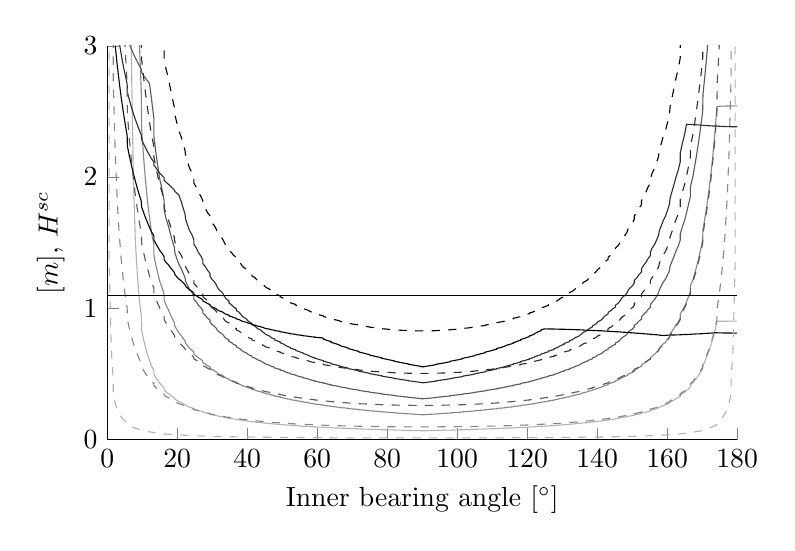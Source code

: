 % This file was created by matlab2tikz v0.4.0.
% Copyright (c) 2008--2013, Nico Schlömer <nico.schloemer@gmail.com>
% All rights reserved.
% 
% The latest updates can be retrieved from
%   http://www.mathworks.com/matlabcentral/fileexchange/22022-matlab2tikz
% where you can also make suggestions and rate matlab2tikz.
% 
% % -*- root: TestingFigures.tex -*-
% 

% defining custom colors
\definecolor{mycolor1}{rgb}{0.525,0.525,0.525}%

\begin{tikzpicture}

\begin{axis}[%
width=8cm,
height=5cm,
scale only axis,
xmin=0,
xmax=180,
xlabel={Inner bearing angle $[^{\circ}]$},
ymin=0,
ymax=3,
ylabel={$[m]$, $H^{sc}$},
axis x line*=bottom,
axis y line*=left,
y post scale=1
]
\addplot [
color=white!70!black,
solid,
forget plot
]
table[row sep=crcr]{
6.34 3.866\\
6.911 2.925\\
7.481 1.982\\
8.049 1.513\\
8.616 1.26\\
9.181 1.067\\
9.744 0.943\\
9.841 0.836\\
10.408 0.761\\
10.972 0.7\\
11.535 0.644\\
12.095 0.601\\
12.653 0.56\\
13.339 0.528\\
13.339 0.499\\
13.897 0.472\\
14.452 0.45\\
15.005 0.429\\
15.709 0.41\\
16.26 0.393\\
16.26 0.378\\
16.809 0.364\\
17.526 0.35\\
18.072 0.338\\
18.616 0.327\\
19.156 0.317\\
19.344 0.307\\
19.885 0.298\\
20.422 0.289\\
21.161 0.281\\
21.695 0.274\\
22.225 0.266\\
22.443 0.26\\
22.973 0.253\\
23.499 0.247\\
24.254 0.241\\
24.775 0.236\\
24.775 0.231\\
25.537 0.225\\
26.053 0.221\\
26.822 0.216\\
27.332 0.212\\
27.332 0.208\\
28.106 0.204\\
28.61 0.2\\
29.389 0.196\\
29.389 0.193\\
29.887 0.189\\
30.669 0.186\\
31.159 0.183\\
31.457 0.18\\
31.945 0.177\\
32.735 0.174\\
33.215 0.171\\
33.53 0.169\\
34.007 0.166\\
34.804 0.163\\
34.804 0.161\\
35.605 0.159\\
36.069 0.157\\
36.87 0.154\\
36.87 0.152\\
37.674 0.15\\
38.125 0.148\\
38.48 0.146\\
38.928 0.144\\
39.732 0.142\\
40.101 0.141\\
40.539 0.139\\
41.348 0.137\\
41.348 0.136\\
42.158 0.134\\
42.58 0.132\\
42.969 0.131\\
43.781 0.129\\
44.193 0.128\\
44.594 0.127\\
45 0.125\\
45.406 0.124\\
46.219 0.122\\
46.614 0.121\\
47.031 0.12\\
47.842 0.119\\
47.842 0.118\\
48.652 0.116\\
49.461 0.115\\
49.461 0.114\\
50.268 0.113\\
50.711 0.112\\
51.072 0.111\\
51.52 0.11\\
52.326 0.109\\
52.326 0.108\\
53.13 0.107\\
53.931 0.106\\
53.931 0.105\\
54.728 0.104\\
55.196 0.103\\
55.993 0.102\\
55.993 0.101\\
56.785 0.101\\
57.265 0.1\\
57.75 0.099\\
58.055 0.098\\
58.543 0.097\\
59.331 0.097\\
59.331 0.096\\
60.113 0.095\\
60.611 0.094\\
61.39 0.094\\
61.894 0.093\\
61.894 0.092\\
62.668 0.092\\
63.178 0.091\\
63.947 0.09\\
63.947 0.09\\
64.463 0.089\\
65.225 0.088\\
65.746 0.088\\
66.272 0.087\\
66.501 0.087\\
67.027 0.086\\
67.775 0.085\\
68.305 0.085\\
68.839 0.084\\
68.839 0.084\\
69.578 0.083\\
70.115 0.083\\
70.656 0.082\\
71.384 0.082\\
71.928 0.081\\
71.928 0.081\\
72.474 0.08\\
73.191 0.08\\
73.74 0.079\\
74.291 0.079\\
74.846 0.078\\
74.995 0.078\\
75.548 0.077\\
76.103 0.077\\
76.661 0.077\\
77.347 0.076\\
77.905 0.076\\
78.465 0.075\\
78.465 0.075\\
79.028 0.074\\
79.592 0.074\\
80.256 0.074\\
80.819 0.073\\
81.384 0.073\\
81.951 0.073\\
81.951 0.072\\
82.519 0.072\\
83.089 0.071\\
83.66 0.071\\
84.232 0.071\\
84.857 0.07\\
85.426 0.07\\
85.996 0.07\\
85.996 0.069\\
86.566 0.069\\
87.138 0.069\\
87.709 0.068\\
88.282 0.068\\
88.854 0.068\\
89.427 0.067\\
90 0.067\\
90 0.067\\
90.573 0.067\\
91.146 0.067\\
91.718 0.068\\
92.291 0.068\\
92.862 0.068\\
93.434 0.069\\
94.004 0.069\\
94.004 0.069\\
94.574 0.07\\
95.143 0.07\\
95.768 0.07\\
96.34 0.071\\
96.911 0.071\\
97.481 0.071\\
98.049 0.072\\
98.049 0.072\\
98.616 0.072\\
99.181 0.073\\
99.744 0.073\\
100.408 0.074\\
100.972 0.074\\
101.535 0.074\\
101.535 0.075\\
102.095 0.075\\
102.653 0.076\\
103.339 0.076\\
103.897 0.076\\
104.452 0.077\\
105.005 0.077\\
105.154 0.078\\
105.709 0.078\\
106.26 0.079\\
106.809 0.079\\
107.526 0.08\\
108.072 0.08\\
108.072 0.08\\
108.616 0.081\\
109.344 0.081\\
109.885 0.082\\
110.422 0.083\\
111.161 0.083\\
111.161 0.084\\
111.695 0.084\\
112.225 0.085\\
112.973 0.085\\
113.499 0.086\\
113.728 0.086\\
114.254 0.087\\
114.775 0.088\\
115.537 0.088\\
116.053 0.089\\
116.053 0.089\\
116.822 0.09\\
117.332 0.091\\
118.106 0.091\\
118.106 0.092\\
118.61 0.093\\
119.389 0.093\\
119.887 0.094\\
120.669 0.095\\
120.669 0.096\\
121.457 0.096\\
121.945 0.097\\
122.25 0.098\\
122.735 0.099\\
123.215 0.099\\
124.007 0.1\\
124.007 0.101\\
124.804 0.102\\
125.272 0.103\\
126.069 0.104\\
126.069 0.104\\
126.87 0.105\\
127.674 0.106\\
127.674 0.107\\
128.48 0.108\\
128.928 0.109\\
129.289 0.11\\
129.732 0.111\\
130.539 0.112\\
130.539 0.113\\
131.348 0.114\\
132.158 0.116\\
132.158 0.117\\
132.969 0.118\\
133.386 0.119\\
133.781 0.12\\
134.594 0.122\\
135 0.123\\
135.406 0.124\\
135.807 0.126\\
136.219 0.127\\
137.031 0.128\\
137.42 0.13\\
137.842 0.131\\
138.652 0.133\\
138.652 0.134\\
139.461 0.136\\
139.899 0.137\\
140.268 0.139\\
141.072 0.141\\
141.52 0.143\\
141.875 0.144\\
142.326 0.146\\
143.13 0.148\\
143.13 0.15\\
143.931 0.152\\
144.395 0.154\\
145.196 0.156\\
145.196 0.158\\
145.993 0.161\\
146.47 0.163\\
146.785 0.166\\
147.265 0.168\\
148.055 0.171\\
148.543 0.173\\
148.841 0.176\\
149.331 0.179\\
150.113 0.182\\
150.611 0.185\\
150.611 0.188\\
151.39 0.191\\
151.894 0.194\\
152.668 0.198\\
152.668 0.201\\
153.178 0.205\\
153.947 0.209\\
154.463 0.213\\
155.225 0.217\\
155.225 0.222\\
155.746 0.226\\
156.501 0.231\\
157.027 0.236\\
157.557 0.241\\
157.775 0.246\\
158.305 0.252\\
158.839 0.258\\
159.578 0.264\\
160.115 0.271\\
160.656 0.278\\
160.844 0.285\\
161.384 0.292\\
161.928 0.3\\
162.474 0.309\\
163.191 0.319\\
163.74 0.328\\
163.74 0.338\\
164.291 0.348\\
164.995 0.361\\
165.548 0.373\\
166.103 0.385\\
166.661 0.4\\
166.661 0.416\\
167.347 0.431\\
167.905 0.45\\
168.465 0.469\\
169.028 0.492\\
169.592 0.513\\
170.159 0.538\\
170.256 0.568\\
170.819 0.597\\
171.384 0.635\\
171.951 0.672\\
172.519 0.719\\
173.089 0.773\\
173.66 0.828\\
174.232 0.901\\
174.289 0.901\\
174.857 0.901\\
175.426 0.901\\
175.996 0.901\\
176.566 0.902\\
177.138 0.901\\
177.709 0.902\\
178.282 0.902\\
178.282 0.902\\
178.854 0.902\\
179.427 0.902\\
180 0.902\\
};
\addplot [
color=mycolor1,
solid,
forget plot
]
table[row sep=crcr]{
9.181 3.034\\
9.744 2.654\\
9.841 2.369\\
10.408 2.15\\
10.972 1.966\\
11.535 1.813\\
12.095 1.69\\
12.653 1.579\\
13.339 1.487\\
13.339 1.403\\
13.897 1.331\\
14.452 1.267\\
15.005 1.207\\
15.709 1.155\\
16.26 1.107\\
16.26 1.064\\
16.809 1.024\\
17.526 0.987\\
18.072 0.952\\
18.616 0.922\\
19.156 0.892\\
19.344 0.864\\
19.885 0.839\\
20.422 0.814\\
21.161 0.792\\
21.695 0.771\\
22.225 0.751\\
22.443 0.732\\
22.973 0.714\\
23.499 0.696\\
24.254 0.68\\
24.775 0.664\\
24.775 0.65\\
25.537 0.636\\
26.053 0.623\\
26.822 0.61\\
27.332 0.597\\
27.332 0.586\\
28.106 0.574\\
28.61 0.563\\
29.389 0.553\\
29.389 0.543\\
29.887 0.533\\
30.669 0.524\\
31.159 0.515\\
31.457 0.507\\
31.945 0.498\\
32.735 0.491\\
33.215 0.483\\
33.53 0.475\\
34.007 0.468\\
34.804 0.461\\
34.804 0.454\\
35.605 0.448\\
36.069 0.441\\
36.87 0.435\\
36.87 0.429\\
37.674 0.423\\
38.125 0.418\\
38.48 0.412\\
38.928 0.407\\
39.732 0.402\\
40.101 0.397\\
40.539 0.392\\
41.348 0.387\\
41.348 0.382\\
42.158 0.378\\
42.58 0.373\\
42.969 0.369\\
43.781 0.365\\
44.193 0.361\\
44.594 0.357\\
45 0.353\\
45.406 0.349\\
46.219 0.345\\
46.614 0.342\\
47.031 0.338\\
47.842 0.335\\
47.842 0.331\\
48.652 0.328\\
49.461 0.325\\
49.461 0.322\\
50.268 0.318\\
50.711 0.315\\
51.072 0.312\\
51.52 0.309\\
52.326 0.307\\
52.326 0.304\\
53.13 0.301\\
53.931 0.298\\
53.931 0.296\\
54.728 0.293\\
55.196 0.291\\
55.993 0.288\\
55.993 0.286\\
56.785 0.283\\
57.265 0.281\\
57.75 0.279\\
58.055 0.276\\
58.543 0.274\\
59.331 0.272\\
59.331 0.27\\
60.113 0.268\\
60.611 0.266\\
61.39 0.264\\
61.894 0.262\\
61.894 0.26\\
62.668 0.258\\
63.178 0.256\\
63.947 0.254\\
63.947 0.252\\
64.463 0.251\\
65.225 0.249\\
65.746 0.247\\
66.272 0.246\\
66.501 0.244\\
67.027 0.242\\
67.775 0.241\\
68.305 0.239\\
68.839 0.238\\
68.839 0.236\\
69.578 0.234\\
70.115 0.233\\
70.656 0.232\\
71.384 0.23\\
71.928 0.229\\
71.928 0.227\\
72.474 0.226\\
73.191 0.225\\
73.74 0.223\\
74.291 0.222\\
74.846 0.221\\
74.995 0.219\\
75.548 0.218\\
76.103 0.217\\
76.661 0.216\\
77.347 0.214\\
77.905 0.213\\
78.465 0.212\\
78.465 0.211\\
79.028 0.21\\
79.592 0.209\\
80.256 0.208\\
80.819 0.206\\
81.384 0.205\\
81.951 0.204\\
81.951 0.203\\
82.519 0.202\\
83.089 0.201\\
83.66 0.2\\
84.232 0.199\\
84.857 0.198\\
85.426 0.197\\
85.996 0.196\\
85.996 0.195\\
86.566 0.195\\
87.138 0.194\\
87.709 0.193\\
88.282 0.192\\
88.854 0.191\\
89.427 0.19\\
90 0.189\\
90 0.188\\
90.573 0.189\\
91.146 0.19\\
91.718 0.191\\
92.291 0.192\\
92.862 0.193\\
93.434 0.193\\
94.004 0.194\\
94.004 0.195\\
94.574 0.196\\
95.143 0.197\\
95.768 0.198\\
96.34 0.199\\
96.911 0.2\\
97.481 0.201\\
98.049 0.202\\
98.049 0.203\\
98.616 0.204\\
99.181 0.205\\
99.744 0.206\\
100.408 0.207\\
100.972 0.208\\
101.535 0.209\\
101.535 0.211\\
102.095 0.212\\
102.653 0.213\\
103.339 0.214\\
103.897 0.215\\
104.452 0.216\\
105.005 0.218\\
105.154 0.219\\
105.709 0.22\\
106.26 0.222\\
106.809 0.223\\
107.526 0.224\\
108.072 0.226\\
108.072 0.227\\
108.616 0.228\\
109.344 0.23\\
109.885 0.231\\
110.422 0.233\\
111.161 0.234\\
111.161 0.236\\
111.695 0.237\\
112.225 0.239\\
112.973 0.24\\
113.499 0.242\\
113.728 0.243\\
114.254 0.245\\
114.775 0.247\\
115.537 0.248\\
116.053 0.25\\
116.053 0.252\\
116.822 0.254\\
117.332 0.255\\
118.106 0.257\\
118.106 0.259\\
118.61 0.261\\
119.389 0.263\\
119.887 0.265\\
120.669 0.267\\
120.669 0.269\\
121.457 0.271\\
121.945 0.273\\
122.25 0.275\\
122.735 0.278\\
123.215 0.28\\
124.007 0.282\\
124.007 0.285\\
124.804 0.287\\
125.272 0.289\\
126.069 0.292\\
126.069 0.294\\
126.87 0.297\\
127.674 0.3\\
127.674 0.302\\
128.48 0.305\\
128.928 0.308\\
129.289 0.311\\
129.732 0.314\\
130.539 0.317\\
130.539 0.32\\
131.348 0.323\\
132.158 0.326\\
132.158 0.329\\
132.969 0.332\\
133.386 0.336\\
133.781 0.339\\
134.594 0.343\\
135 0.346\\
135.406 0.35\\
135.807 0.354\\
136.219 0.358\\
137.031 0.362\\
137.42 0.366\\
137.842 0.37\\
138.652 0.374\\
138.652 0.378\\
139.461 0.383\\
139.899 0.387\\
140.268 0.392\\
141.072 0.397\\
141.52 0.402\\
141.875 0.407\\
142.326 0.412\\
143.13 0.417\\
143.13 0.423\\
143.931 0.429\\
144.395 0.435\\
145.196 0.441\\
145.196 0.447\\
145.993 0.453\\
146.47 0.46\\
146.785 0.466\\
147.265 0.473\\
148.055 0.481\\
148.543 0.488\\
148.841 0.496\\
149.331 0.504\\
150.113 0.512\\
150.611 0.52\\
150.611 0.529\\
151.39 0.538\\
151.894 0.548\\
152.668 0.557\\
152.668 0.567\\
153.178 0.578\\
153.947 0.589\\
154.463 0.6\\
155.225 0.612\\
155.225 0.624\\
155.746 0.637\\
156.501 0.651\\
157.027 0.665\\
157.557 0.679\\
157.775 0.694\\
158.305 0.71\\
158.839 0.727\\
159.578 0.744\\
160.115 0.763\\
160.656 0.782\\
160.844 0.803\\
161.384 0.824\\
161.928 0.846\\
162.474 0.871\\
163.191 0.896\\
163.74 0.923\\
163.74 0.952\\
164.291 0.982\\
164.995 1.015\\
165.548 1.05\\
166.103 1.087\\
166.661 1.127\\
166.661 1.171\\
167.347 1.217\\
167.905 1.268\\
168.465 1.322\\
169.028 1.383\\
169.592 1.449\\
170.159 1.52\\
170.256 1.6\\
170.819 1.69\\
171.384 1.79\\
171.951 1.898\\
172.519 2.024\\
173.089 2.169\\
173.66 2.336\\
174.232 2.531\\
174.289 2.539\\
174.857 2.539\\
175.426 2.54\\
175.996 2.54\\
176.566 2.541\\
177.138 2.541\\
177.709 2.541\\
178.282 2.541\\
178.282 2.542\\
178.854 2.542\\
179.427 2.542\\
180 2.542\\
};
\addplot [
color=gray!70!black,
solid,
forget plot
]
table[row sep=crcr]{
6.34 3.014\\
6.911 2.976\\
7.481 2.94\\
8.049 2.908\\
8.616 2.877\\
9.181 2.849\\
9.744 2.823\\
9.841 2.798\\
10.408 2.774\\
10.972 2.753\\
11.535 2.732\\
12.095 2.713\\
12.653 2.598\\
13.339 2.447\\
13.339 2.309\\
13.897 2.191\\
14.452 2.085\\
15.005 1.987\\
15.709 1.9\\
16.26 1.821\\
16.26 1.751\\
16.809 1.685\\
17.526 1.624\\
18.072 1.568\\
18.616 1.515\\
19.156 1.467\\
19.344 1.422\\
19.885 1.38\\
20.422 1.34\\
21.161 1.302\\
21.695 1.268\\
22.225 1.235\\
22.443 1.203\\
22.973 1.174\\
23.499 1.146\\
24.254 1.119\\
24.775 1.094\\
24.775 1.069\\
25.537 1.046\\
26.053 1.024\\
26.822 1.003\\
27.332 0.983\\
27.332 0.964\\
28.106 0.945\\
28.61 0.927\\
29.389 0.91\\
29.389 0.894\\
29.887 0.878\\
30.669 0.863\\
31.159 0.848\\
31.457 0.834\\
31.945 0.82\\
32.735 0.807\\
33.215 0.794\\
33.53 0.782\\
34.007 0.77\\
34.804 0.758\\
34.804 0.747\\
35.605 0.737\\
36.069 0.726\\
36.87 0.716\\
36.87 0.706\\
37.674 0.696\\
38.125 0.687\\
38.48 0.678\\
38.928 0.669\\
39.732 0.661\\
40.101 0.652\\
40.539 0.644\\
41.348 0.636\\
41.348 0.629\\
42.158 0.621\\
42.58 0.614\\
42.969 0.607\\
43.781 0.6\\
44.193 0.593\\
44.594 0.587\\
45 0.58\\
45.406 0.574\\
46.219 0.568\\
46.614 0.562\\
47.031 0.556\\
47.842 0.551\\
47.842 0.545\\
48.652 0.539\\
49.461 0.534\\
49.461 0.529\\
50.268 0.524\\
50.711 0.519\\
51.072 0.514\\
51.52 0.509\\
52.326 0.504\\
52.326 0.5\\
53.13 0.495\\
53.931 0.491\\
53.931 0.487\\
54.728 0.482\\
55.196 0.478\\
55.993 0.474\\
55.993 0.47\\
56.785 0.466\\
57.265 0.462\\
57.75 0.459\\
58.055 0.455\\
58.543 0.451\\
59.331 0.448\\
59.331 0.444\\
60.113 0.441\\
60.611 0.437\\
61.39 0.434\\
61.894 0.431\\
61.894 0.428\\
62.668 0.425\\
63.178 0.421\\
63.947 0.418\\
63.947 0.415\\
64.463 0.412\\
65.225 0.41\\
65.746 0.407\\
66.272 0.404\\
66.501 0.401\\
67.027 0.399\\
67.775 0.396\\
68.305 0.393\\
68.839 0.391\\
68.839 0.388\\
69.578 0.386\\
70.115 0.383\\
70.656 0.381\\
71.384 0.379\\
71.928 0.376\\
71.928 0.374\\
72.474 0.372\\
73.191 0.369\\
73.74 0.367\\
74.291 0.365\\
74.846 0.363\\
74.995 0.361\\
75.548 0.359\\
76.103 0.357\\
76.661 0.355\\
77.347 0.353\\
77.905 0.351\\
78.465 0.349\\
78.465 0.347\\
79.028 0.345\\
79.592 0.343\\
80.256 0.341\\
80.819 0.34\\
81.384 0.338\\
81.951 0.336\\
81.951 0.335\\
82.519 0.333\\
83.089 0.331\\
83.66 0.33\\
84.232 0.328\\
84.857 0.326\\
85.426 0.325\\
85.996 0.323\\
85.996 0.322\\
86.566 0.32\\
87.138 0.319\\
87.709 0.317\\
88.282 0.316\\
88.854 0.314\\
89.427 0.313\\
90 0.311\\
90 0.31\\
90.573 0.311\\
91.146 0.313\\
91.718 0.314\\
92.291 0.315\\
92.862 0.317\\
93.434 0.318\\
94.004 0.32\\
94.004 0.321\\
94.574 0.323\\
95.143 0.324\\
95.768 0.326\\
96.34 0.328\\
96.911 0.329\\
97.481 0.331\\
98.049 0.332\\
98.049 0.334\\
98.616 0.336\\
99.181 0.337\\
99.744 0.339\\
100.408 0.341\\
100.972 0.343\\
101.535 0.345\\
101.535 0.346\\
102.095 0.348\\
102.653 0.35\\
103.339 0.352\\
103.897 0.354\\
104.452 0.356\\
105.005 0.358\\
105.154 0.36\\
105.709 0.362\\
106.26 0.364\\
106.809 0.367\\
107.526 0.369\\
108.072 0.371\\
108.072 0.373\\
108.616 0.375\\
109.344 0.378\\
109.885 0.38\\
110.422 0.383\\
111.161 0.385\\
111.161 0.387\\
111.695 0.39\\
112.225 0.392\\
112.973 0.395\\
113.499 0.398\\
113.728 0.4\\
114.254 0.403\\
114.775 0.406\\
115.537 0.409\\
116.053 0.411\\
116.053 0.414\\
116.822 0.417\\
117.332 0.42\\
118.106 0.423\\
118.106 0.426\\
118.61 0.43\\
119.389 0.433\\
119.887 0.436\\
120.669 0.439\\
120.669 0.443\\
121.457 0.446\\
121.945 0.45\\
122.25 0.453\\
122.735 0.457\\
123.215 0.461\\
124.007 0.464\\
124.007 0.468\\
124.804 0.472\\
125.272 0.476\\
126.069 0.48\\
126.069 0.484\\
126.87 0.489\\
127.674 0.493\\
127.674 0.497\\
128.48 0.502\\
128.928 0.506\\
129.289 0.511\\
129.732 0.516\\
130.539 0.521\\
130.539 0.526\\
131.348 0.531\\
132.158 0.536\\
132.158 0.541\\
132.969 0.547\\
133.386 0.552\\
133.781 0.558\\
134.594 0.564\\
135 0.57\\
135.406 0.576\\
135.807 0.582\\
136.219 0.588\\
137.031 0.595\\
137.42 0.601\\
137.842 0.608\\
138.652 0.615\\
138.652 0.622\\
139.461 0.63\\
139.899 0.637\\
140.268 0.645\\
141.072 0.653\\
141.52 0.661\\
141.875 0.67\\
142.326 0.678\\
143.13 0.687\\
143.13 0.696\\
143.931 0.705\\
144.395 0.715\\
145.196 0.725\\
145.196 0.735\\
145.993 0.745\\
146.47 0.756\\
146.785 0.767\\
147.265 0.779\\
148.055 0.791\\
148.543 0.803\\
148.841 0.816\\
149.331 0.829\\
150.113 0.842\\
150.611 0.856\\
150.611 0.87\\
151.39 0.885\\
151.894 0.901\\
152.668 0.917\\
152.668 0.934\\
153.178 0.951\\
153.947 0.969\\
154.463 0.988\\
155.225 1.007\\
155.225 1.027\\
155.746 1.048\\
156.501 1.07\\
157.027 1.093\\
157.557 1.117\\
157.775 1.142\\
158.305 1.169\\
158.839 1.196\\
159.578 1.225\\
160.115 1.255\\
160.656 1.287\\
160.844 1.321\\
161.384 1.356\\
161.928 1.393\\
162.474 1.433\\
163.191 1.475\\
163.74 1.519\\
163.74 1.565\\
164.291 1.616\\
164.995 1.669\\
165.548 1.728\\
166.103 1.789\\
166.661 1.854\\
166.661 1.926\\
167.347 2.002\\
167.905 2.086\\
168.465 2.175\\
169.028 2.274\\
169.592 2.382\\
170.159 2.501\\
170.256 2.632\\
170.819 2.778\\
171.384 2.941\\
171.951 3.123\\
};
\addplot [
color=darkgray!70!black,
solid,
forget plot
]
table[row sep=crcr]{
3.434 3.027\\
4.004 2.935\\
4.574 2.852\\
5.143 2.777\\
5.711 2.709\\
5.768 2.646\\
6.34 2.588\\
6.911 2.534\\
7.481 2.485\\
8.049 2.439\\
8.616 2.397\\
9.181 2.357\\
9.744 2.32\\
9.841 2.285\\
10.408 2.253\\
10.972 2.222\\
11.535 2.193\\
12.095 2.166\\
12.653 2.14\\
13.339 2.115\\
13.339 2.093\\
13.897 2.071\\
14.452 2.05\\
15.005 2.03\\
15.709 2.012\\
16.26 1.994\\
16.26 1.977\\
16.809 1.961\\
17.526 1.945\\
18.072 1.931\\
18.616 1.917\\
19.156 1.903\\
19.344 1.89\\
19.885 1.878\\
20.422 1.866\\
21.161 1.814\\
21.695 1.765\\
22.225 1.719\\
22.443 1.676\\
22.973 1.634\\
23.499 1.595\\
24.254 1.558\\
24.775 1.522\\
24.775 1.489\\
25.537 1.456\\
26.053 1.426\\
26.822 1.396\\
27.332 1.368\\
27.332 1.341\\
28.106 1.315\\
28.61 1.291\\
29.389 1.267\\
29.389 1.244\\
29.887 1.222\\
30.669 1.201\\
31.159 1.18\\
31.457 1.161\\
31.945 1.142\\
32.735 1.124\\
33.215 1.106\\
33.53 1.089\\
34.007 1.072\\
34.804 1.056\\
34.804 1.04\\
35.605 1.025\\
36.069 1.011\\
36.87 0.997\\
36.87 0.983\\
37.674 0.97\\
38.125 0.957\\
38.48 0.944\\
38.928 0.932\\
39.732 0.92\\
40.101 0.908\\
40.539 0.897\\
41.348 0.886\\
41.348 0.876\\
42.158 0.865\\
42.58 0.855\\
42.969 0.845\\
43.781 0.836\\
44.193 0.826\\
44.594 0.817\\
45 0.808\\
45.406 0.799\\
46.219 0.791\\
46.614 0.783\\
47.031 0.774\\
47.842 0.766\\
47.842 0.759\\
48.652 0.751\\
49.461 0.744\\
49.461 0.736\\
50.268 0.729\\
50.711 0.722\\
51.072 0.715\\
51.52 0.709\\
52.326 0.702\\
52.326 0.696\\
53.13 0.69\\
53.931 0.683\\
53.931 0.677\\
54.728 0.672\\
55.196 0.666\\
55.993 0.66\\
55.993 0.655\\
56.785 0.649\\
57.265 0.644\\
57.75 0.638\\
58.055 0.633\\
58.543 0.628\\
59.331 0.623\\
59.331 0.618\\
60.113 0.614\\
60.611 0.609\\
61.39 0.604\\
61.894 0.6\\
61.894 0.595\\
62.668 0.591\\
63.178 0.587\\
63.947 0.582\\
63.947 0.578\\
64.463 0.574\\
65.225 0.57\\
65.746 0.566\\
66.272 0.562\\
66.501 0.559\\
67.027 0.555\\
67.775 0.551\\
68.305 0.548\\
68.839 0.544\\
68.839 0.54\\
69.578 0.537\\
70.115 0.534\\
70.656 0.53\\
71.384 0.527\\
71.928 0.524\\
71.928 0.52\\
72.474 0.517\\
73.191 0.514\\
73.74 0.511\\
74.291 0.508\\
74.846 0.505\\
74.995 0.502\\
75.548 0.499\\
76.103 0.497\\
76.661 0.494\\
77.347 0.491\\
77.905 0.488\\
78.465 0.486\\
78.465 0.483\\
79.028 0.48\\
79.592 0.478\\
80.256 0.475\\
80.819 0.473\\
81.384 0.47\\
81.951 0.468\\
81.951 0.466\\
82.519 0.463\\
83.089 0.461\\
83.66 0.459\\
84.232 0.456\\
84.857 0.454\\
85.426 0.452\\
85.996 0.45\\
85.996 0.448\\
86.566 0.446\\
87.138 0.444\\
87.709 0.442\\
88.282 0.44\\
88.854 0.438\\
89.427 0.436\\
90 0.434\\
90 0.432\\
90.573 0.433\\
91.146 0.435\\
91.718 0.437\\
92.291 0.439\\
92.862 0.441\\
93.434 0.443\\
94.004 0.445\\
94.004 0.447\\
94.574 0.449\\
95.143 0.451\\
95.768 0.454\\
96.34 0.456\\
96.911 0.458\\
97.481 0.46\\
98.049 0.463\\
98.049 0.465\\
98.616 0.467\\
99.181 0.47\\
99.744 0.472\\
100.408 0.475\\
100.972 0.477\\
101.535 0.48\\
101.535 0.482\\
102.095 0.485\\
102.653 0.488\\
103.339 0.49\\
103.897 0.493\\
104.452 0.496\\
105.005 0.499\\
105.154 0.502\\
105.709 0.504\\
106.26 0.507\\
106.809 0.51\\
107.526 0.513\\
108.072 0.516\\
108.072 0.52\\
108.616 0.523\\
109.344 0.526\\
109.885 0.529\\
110.422 0.533\\
111.161 0.536\\
111.161 0.539\\
111.695 0.543\\
112.225 0.546\\
112.973 0.55\\
113.499 0.554\\
113.728 0.557\\
114.254 0.561\\
114.775 0.565\\
115.537 0.569\\
116.053 0.573\\
116.053 0.577\\
116.822 0.581\\
117.332 0.585\\
118.106 0.589\\
118.106 0.594\\
118.61 0.598\\
119.389 0.602\\
119.887 0.607\\
120.669 0.612\\
120.669 0.616\\
121.457 0.621\\
121.945 0.626\\
122.25 0.631\\
122.735 0.636\\
123.215 0.641\\
124.007 0.646\\
124.007 0.652\\
124.804 0.657\\
125.272 0.663\\
126.069 0.668\\
126.069 0.674\\
126.87 0.68\\
127.674 0.686\\
127.674 0.692\\
128.48 0.699\\
128.928 0.705\\
129.289 0.711\\
129.732 0.718\\
130.539 0.725\\
130.539 0.732\\
131.348 0.739\\
132.158 0.746\\
132.158 0.754\\
132.969 0.761\\
133.386 0.769\\
133.781 0.777\\
134.594 0.785\\
135 0.793\\
135.406 0.801\\
135.807 0.81\\
136.219 0.819\\
137.031 0.828\\
137.42 0.837\\
137.842 0.847\\
138.652 0.857\\
138.652 0.866\\
139.461 0.877\\
139.899 0.887\\
140.268 0.898\\
141.072 0.909\\
141.52 0.92\\
141.875 0.932\\
142.326 0.944\\
143.13 0.956\\
143.13 0.969\\
143.931 0.982\\
144.395 0.995\\
145.196 1.009\\
145.196 1.023\\
145.993 1.038\\
146.47 1.053\\
146.785 1.068\\
147.265 1.084\\
148.055 1.101\\
148.543 1.118\\
148.841 1.135\\
149.331 1.153\\
150.113 1.172\\
150.611 1.192\\
150.611 1.212\\
151.39 1.233\\
151.894 1.254\\
152.668 1.276\\
152.668 1.3\\
153.178 1.324\\
153.947 1.349\\
154.463 1.375\\
155.225 1.402\\
155.225 1.43\\
155.746 1.46\\
156.501 1.49\\
157.027 1.522\\
157.557 1.556\\
157.775 1.59\\
158.305 1.627\\
158.839 1.665\\
159.578 1.705\\
160.115 1.747\\
160.656 1.792\\
160.844 1.838\\
161.384 1.888\\
161.928 1.94\\
162.474 1.995\\
163.191 2.053\\
163.74 2.115\\
163.74 2.18\\
164.291 2.249\\
164.995 2.324\\
165.548 2.402\\
166.103 2.401\\
166.661 2.401\\
166.661 2.4\\
167.347 2.399\\
167.905 2.399\\
168.465 2.398\\
169.028 2.397\\
169.592 2.396\\
170.159 2.395\\
170.256 2.394\\
170.819 2.393\\
171.384 2.392\\
171.951 2.391\\
172.519 2.39\\
173.089 2.389\\
173.66 2.389\\
174.232 2.389\\
174.289 2.388\\
174.857 2.387\\
175.426 2.386\\
175.996 2.385\\
176.566 2.385\\
177.138 2.384\\
177.709 2.384\\
178.282 2.383\\
178.282 2.383\\
178.854 2.383\\
179.427 2.383\\
180 2.383\\
};
\addplot [
color=black,
solid,
forget plot
]
table[row sep=crcr]{
2.291 3.002\\
2.862 2.855\\
3.434 2.725\\
4.004 2.606\\
4.574 2.501\\
5.143 2.404\\
5.711 2.315\\
5.768 2.235\\
6.34 2.16\\
6.911 2.092\\
7.481 2.028\\
8.049 1.969\\
8.616 1.914\\
9.181 1.864\\
9.744 1.816\\
9.841 1.771\\
10.408 1.729\\
10.972 1.689\\
11.535 1.652\\
12.095 1.617\\
12.653 1.583\\
13.339 1.552\\
13.339 1.522\\
13.897 1.494\\
14.452 1.467\\
15.005 1.441\\
15.709 1.417\\
16.26 1.394\\
16.26 1.371\\
16.809 1.35\\
17.526 1.33\\
18.072 1.31\\
18.616 1.292\\
19.156 1.274\\
19.344 1.257\\
19.885 1.24\\
20.422 1.225\\
21.161 1.209\\
21.695 1.195\\
22.225 1.181\\
22.443 1.167\\
22.973 1.154\\
23.499 1.141\\
24.254 1.129\\
24.775 1.117\\
24.775 1.106\\
25.537 1.095\\
26.053 1.085\\
26.822 1.074\\
27.332 1.064\\
27.332 1.055\\
28.106 1.046\\
28.61 1.037\\
29.389 1.028\\
29.389 1.02\\
29.887 1.011\\
30.669 1.003\\
31.159 0.996\\
31.457 0.988\\
31.945 0.981\\
32.735 0.974\\
33.215 0.967\\
33.53 0.96\\
34.007 0.954\\
34.804 0.948\\
34.804 0.942\\
35.605 0.936\\
36.069 0.93\\
36.87 0.924\\
36.87 0.919\\
37.674 0.914\\
38.125 0.908\\
38.48 0.903\\
38.928 0.898\\
39.732 0.894\\
40.101 0.889\\
40.539 0.884\\
41.348 0.88\\
41.348 0.876\\
42.158 0.872\\
42.58 0.868\\
42.969 0.864\\
43.781 0.86\\
44.193 0.856\\
44.594 0.853\\
45 0.849\\
45.406 0.845\\
46.219 0.842\\
46.614 0.839\\
47.031 0.836\\
47.842 0.833\\
47.842 0.83\\
48.652 0.827\\
49.461 0.824\\
49.461 0.821\\
50.268 0.818\\
50.711 0.816\\
51.072 0.813\\
51.52 0.811\\
52.326 0.808\\
52.326 0.806\\
53.13 0.804\\
53.931 0.801\\
53.931 0.799\\
54.728 0.797\\
55.196 0.795\\
55.993 0.793\\
55.993 0.791\\
56.785 0.789\\
57.265 0.787\\
57.75 0.786\\
58.055 0.784\\
58.543 0.782\\
59.331 0.781\\
59.331 0.779\\
60.113 0.778\\
60.611 0.776\\
61.39 0.775\\
61.894 0.769\\
61.894 0.763\\
62.668 0.757\\
63.178 0.752\\
63.947 0.747\\
63.947 0.741\\
64.463 0.736\\
65.225 0.731\\
65.746 0.726\\
66.272 0.721\\
66.501 0.716\\
67.027 0.711\\
67.775 0.706\\
68.305 0.702\\
68.839 0.697\\
68.839 0.693\\
69.578 0.688\\
70.115 0.684\\
70.656 0.68\\
71.384 0.675\\
71.928 0.671\\
71.928 0.667\\
72.474 0.663\\
73.191 0.659\\
73.74 0.655\\
74.291 0.651\\
74.846 0.648\\
74.995 0.644\\
75.548 0.64\\
76.103 0.637\\
76.661 0.633\\
77.347 0.629\\
77.905 0.626\\
78.465 0.622\\
78.465 0.619\\
79.028 0.616\\
79.592 0.613\\
80.256 0.609\\
80.819 0.606\\
81.384 0.603\\
81.951 0.6\\
81.951 0.597\\
82.519 0.594\\
83.089 0.591\\
83.66 0.588\\
84.232 0.585\\
84.857 0.582\\
85.426 0.579\\
85.996 0.577\\
85.996 0.574\\
86.566 0.571\\
87.138 0.569\\
87.709 0.566\\
88.282 0.563\\
88.854 0.561\\
89.427 0.558\\
90 0.556\\
90 0.553\\
90.573 0.555\\
91.146 0.558\\
91.718 0.56\\
92.291 0.563\\
92.862 0.565\\
93.434 0.568\\
94.004 0.571\\
94.004 0.573\\
94.574 0.576\\
95.143 0.579\\
95.768 0.581\\
96.34 0.584\\
96.911 0.587\\
97.481 0.59\\
98.049 0.593\\
98.049 0.596\\
98.616 0.599\\
99.181 0.602\\
99.744 0.605\\
100.408 0.608\\
100.972 0.612\\
101.535 0.615\\
101.535 0.618\\
102.095 0.622\\
102.653 0.625\\
103.339 0.628\\
103.897 0.632\\
104.452 0.635\\
105.005 0.639\\
105.154 0.643\\
105.709 0.646\\
106.26 0.65\\
106.809 0.654\\
107.526 0.658\\
108.072 0.662\\
108.072 0.666\\
108.616 0.67\\
109.344 0.674\\
109.885 0.678\\
110.422 0.682\\
111.161 0.687\\
111.161 0.691\\
111.695 0.696\\
112.225 0.7\\
112.973 0.705\\
113.499 0.71\\
113.728 0.714\\
114.254 0.719\\
114.775 0.724\\
115.537 0.729\\
116.053 0.734\\
116.053 0.739\\
116.822 0.744\\
117.332 0.75\\
118.106 0.755\\
118.106 0.761\\
118.61 0.766\\
119.389 0.772\\
119.887 0.778\\
120.669 0.784\\
120.669 0.79\\
121.457 0.796\\
121.945 0.802\\
122.25 0.809\\
122.735 0.815\\
123.215 0.822\\
124.007 0.829\\
124.007 0.835\\
124.804 0.842\\
125.272 0.843\\
126.069 0.843\\
126.069 0.842\\
126.87 0.842\\
127.674 0.842\\
127.674 0.841\\
128.48 0.841\\
128.928 0.841\\
129.289 0.84\\
129.732 0.84\\
130.539 0.84\\
130.539 0.839\\
131.348 0.839\\
132.158 0.839\\
132.158 0.838\\
132.969 0.838\\
133.386 0.837\\
133.781 0.837\\
134.594 0.836\\
135 0.836\\
135.406 0.835\\
135.807 0.835\\
136.219 0.834\\
137.031 0.834\\
137.42 0.833\\
137.842 0.832\\
138.652 0.832\\
138.652 0.831\\
139.461 0.83\\
139.899 0.83\\
140.268 0.829\\
141.072 0.829\\
141.52 0.828\\
141.875 0.827\\
142.326 0.826\\
143.13 0.825\\
143.13 0.825\\
143.931 0.824\\
144.395 0.823\\
145.196 0.822\\
145.196 0.821\\
145.993 0.821\\
146.47 0.82\\
146.785 0.819\\
147.265 0.818\\
148.055 0.817\\
148.543 0.816\\
148.841 0.815\\
149.331 0.814\\
150.113 0.813\\
150.611 0.812\\
150.611 0.811\\
151.39 0.81\\
151.894 0.809\\
152.668 0.808\\
152.668 0.807\\
153.178 0.806\\
153.947 0.805\\
154.463 0.804\\
155.225 0.802\\
155.225 0.801\\
155.746 0.8\\
156.501 0.799\\
157.027 0.798\\
157.557 0.797\\
157.775 0.795\\
158.305 0.794\\
158.839 0.794\\
159.578 0.794\\
160.115 0.795\\
160.656 0.795\\
160.844 0.796\\
161.384 0.796\\
161.928 0.796\\
162.474 0.797\\
163.191 0.797\\
163.74 0.798\\
163.74 0.798\\
164.291 0.799\\
164.995 0.8\\
165.548 0.8\\
166.103 0.801\\
166.661 0.802\\
166.661 0.802\\
167.347 0.803\\
167.905 0.804\\
168.465 0.805\\
169.028 0.805\\
169.592 0.806\\
170.159 0.807\\
170.256 0.807\\
170.819 0.809\\
171.384 0.809\\
171.951 0.81\\
172.519 0.811\\
173.089 0.812\\
173.66 0.813\\
174.232 0.814\\
174.289 0.813\\
174.857 0.813\\
175.426 0.813\\
175.996 0.812\\
176.566 0.812\\
177.138 0.812\\
177.709 0.812\\
178.282 0.812\\
178.282 0.811\\
178.854 0.811\\
179.427 0.811\\
180 0.811\\
};
\addplot [
color=white!70!black,
dashed,
forget plot
]
table[row sep=crcr]{
0 100\\
0.573 1.331\\
1.146 0.701\\
1.718 0.459\\
1.718 0.35\\
2.291 0.277\\
2.862 0.229\\
3.434 0.199\\
4.004 0.173\\
4.574 0.153\\
5.143 0.139\\
5.711 0.126\\
5.768 0.116\\
6.34 0.106\\
6.911 0.099\\
7.481 0.092\\
8.049 0.086\\
8.616 0.082\\
9.181 0.077\\
9.744 0.073\\
9.841 0.069\\
10.408 0.066\\
10.972 0.063\\
11.535 0.061\\
12.095 0.058\\
12.653 0.056\\
13.339 0.054\\
13.339 0.052\\
13.897 0.05\\
14.452 0.048\\
15.005 0.047\\
15.709 0.045\\
16.26 0.044\\
16.26 0.043\\
16.809 0.041\\
17.526 0.04\\
18.072 0.039\\
18.616 0.038\\
19.156 0.037\\
19.344 0.036\\
19.885 0.035\\
20.422 0.034\\
21.161 0.034\\
21.695 0.033\\
22.225 0.032\\
22.443 0.032\\
22.973 0.031\\
23.499 0.03\\
24.254 0.03\\
24.775 0.029\\
24.775 0.029\\
25.537 0.028\\
26.053 0.028\\
26.822 0.027\\
27.332 0.027\\
27.332 0.026\\
28.106 0.026\\
28.61 0.025\\
29.389 0.025\\
29.389 0.025\\
29.887 0.024\\
30.669 0.024\\
31.159 0.023\\
31.457 0.023\\
31.945 0.023\\
32.735 0.022\\
33.215 0.022\\
33.53 0.022\\
34.007 0.022\\
34.804 0.021\\
34.804 0.021\\
35.605 0.021\\
36.069 0.021\\
36.87 0.02\\
36.87 0.02\\
37.674 0.02\\
38.125 0.02\\
38.48 0.019\\
38.928 0.019\\
39.732 0.019\\
40.101 0.019\\
40.539 0.019\\
41.348 0.018\\
41.348 0.018\\
42.158 0.018\\
42.58 0.018\\
42.969 0.018\\
43.781 0.018\\
44.193 0.017\\
44.594 0.017\\
45 0.017\\
45.406 0.017\\
46.219 0.017\\
46.614 0.017\\
47.031 0.017\\
47.842 0.016\\
47.842 0.016\\
48.652 0.016\\
49.461 0.016\\
49.461 0.016\\
50.268 0.016\\
50.711 0.016\\
51.072 0.016\\
51.52 0.015\\
52.326 0.015\\
52.326 0.015\\
53.13 0.015\\
53.931 0.015\\
53.931 0.015\\
54.728 0.015\\
55.196 0.015\\
55.993 0.015\\
55.993 0.015\\
56.785 0.014\\
57.265 0.014\\
57.75 0.014\\
58.055 0.014\\
58.543 0.014\\
59.331 0.014\\
59.331 0.014\\
60.113 0.014\\
60.611 0.014\\
61.39 0.014\\
61.894 0.014\\
61.894 0.014\\
62.668 0.014\\
63.178 0.014\\
63.947 0.014\\
63.947 0.013\\
64.463 0.013\\
65.225 0.013\\
65.746 0.013\\
66.272 0.013\\
66.501 0.013\\
67.027 0.013\\
67.775 0.013\\
68.305 0.013\\
68.839 0.013\\
68.839 0.013\\
69.578 0.013\\
70.115 0.013\\
70.656 0.013\\
71.384 0.013\\
71.928 0.013\\
71.928 0.013\\
72.474 0.013\\
73.191 0.013\\
73.74 0.013\\
74.291 0.013\\
74.846 0.013\\
74.995 0.013\\
75.548 0.012\\
76.103 0.012\\
76.661 0.012\\
77.347 0.012\\
77.905 0.012\\
78.465 0.012\\
78.465 0.012\\
79.028 0.012\\
79.592 0.012\\
80.256 0.012\\
80.819 0.012\\
81.384 0.012\\
81.951 0.012\\
81.951 0.012\\
82.519 0.012\\
83.089 0.012\\
83.66 0.012\\
84.232 0.012\\
84.857 0.012\\
85.426 0.012\\
85.996 0.012\\
85.996 0.012\\
86.566 0.012\\
87.138 0.012\\
87.709 0.012\\
88.282 0.012\\
88.854 0.012\\
89.427 0.012\\
90 0.012\\
90 0.012\\
90.573 0.012\\
91.146 0.012\\
91.718 0.012\\
92.291 0.012\\
92.862 0.012\\
93.434 0.012\\
94.004 0.012\\
94.004 0.012\\
94.574 0.012\\
95.143 0.012\\
95.768 0.012\\
96.34 0.012\\
96.911 0.012\\
97.481 0.012\\
98.049 0.012\\
98.049 0.012\\
98.616 0.012\\
99.181 0.012\\
99.744 0.012\\
100.408 0.012\\
100.972 0.012\\
101.535 0.012\\
101.535 0.012\\
102.095 0.012\\
102.653 0.012\\
103.339 0.012\\
103.897 0.012\\
104.452 0.012\\
105.005 0.013\\
105.154 0.013\\
105.709 0.013\\
106.26 0.013\\
106.809 0.013\\
107.526 0.013\\
108.072 0.013\\
108.072 0.013\\
108.616 0.013\\
109.344 0.013\\
109.885 0.013\\
110.422 0.013\\
111.161 0.013\\
111.161 0.013\\
111.695 0.013\\
112.225 0.013\\
112.973 0.013\\
113.499 0.013\\
113.728 0.013\\
114.254 0.013\\
114.775 0.013\\
115.537 0.013\\
116.053 0.013\\
116.053 0.014\\
116.822 0.014\\
117.332 0.014\\
118.106 0.014\\
118.106 0.014\\
118.61 0.014\\
119.389 0.014\\
119.887 0.014\\
120.669 0.014\\
120.669 0.014\\
121.457 0.014\\
121.945 0.014\\
122.25 0.014\\
122.735 0.014\\
123.215 0.014\\
124.007 0.015\\
124.007 0.015\\
124.804 0.015\\
125.272 0.015\\
126.069 0.015\\
126.069 0.015\\
126.87 0.015\\
127.674 0.015\\
127.674 0.015\\
128.48 0.015\\
128.928 0.016\\
129.289 0.016\\
129.732 0.016\\
130.539 0.016\\
130.539 0.016\\
131.348 0.016\\
132.158 0.016\\
132.158 0.016\\
132.969 0.017\\
133.386 0.017\\
133.781 0.017\\
134.594 0.017\\
135 0.017\\
135.406 0.017\\
135.807 0.017\\
136.219 0.018\\
137.031 0.018\\
137.42 0.018\\
137.842 0.018\\
138.652 0.018\\
138.652 0.018\\
139.461 0.019\\
139.899 0.019\\
140.268 0.019\\
141.072 0.019\\
141.52 0.019\\
141.875 0.02\\
142.326 0.02\\
143.13 0.02\\
143.13 0.02\\
143.931 0.021\\
144.395 0.021\\
145.196 0.021\\
145.196 0.021\\
145.993 0.022\\
146.47 0.022\\
146.785 0.022\\
147.265 0.022\\
148.055 0.023\\
148.543 0.023\\
148.841 0.023\\
149.331 0.024\\
150.113 0.024\\
150.611 0.025\\
150.611 0.025\\
151.39 0.025\\
151.894 0.026\\
152.668 0.026\\
152.668 0.027\\
153.178 0.027\\
153.947 0.028\\
154.463 0.028\\
155.225 0.029\\
155.225 0.029\\
155.746 0.03\\
156.501 0.03\\
157.027 0.031\\
157.557 0.032\\
157.775 0.032\\
158.305 0.033\\
158.839 0.034\\
159.578 0.034\\
160.115 0.035\\
160.656 0.036\\
160.844 0.037\\
161.384 0.038\\
161.928 0.039\\
162.474 0.04\\
163.191 0.041\\
163.74 0.043\\
163.74 0.044\\
164.291 0.045\\
164.995 0.047\\
165.548 0.048\\
166.103 0.05\\
166.661 0.052\\
166.661 0.054\\
167.347 0.056\\
167.905 0.058\\
168.465 0.061\\
169.028 0.063\\
169.592 0.066\\
170.159 0.069\\
170.256 0.073\\
170.819 0.077\\
171.384 0.082\\
171.951 0.086\\
172.519 0.092\\
173.089 0.099\\
173.66 0.106\\
174.232 0.116\\
174.289 0.126\\
174.857 0.139\\
175.426 0.153\\
175.996 0.173\\
176.566 0.199\\
177.138 0.229\\
177.709 0.277\\
178.282 0.35\\
178.282 0.459\\
178.854 0.701\\
179.427 1.331\\
180 100\\
};
\addplot [
color=mycolor1,
dashed,
forget plot
]
table[row sep=crcr]{
1.718 3.678\\
1.718 2.758\\
2.291 2.191\\
2.862 1.828\\
3.434 1.568\\
4.004 1.373\\
4.574 1.221\\
5.143 1.099\\
5.711 1.0\\
5.768 0.917\\
6.34 0.846\\
6.911 0.786\\
7.481 0.734\\
8.049 0.688\\
8.616 0.649\\
9.181 0.613\\
9.744 0.581\\
9.841 0.552\\
10.408 0.526\\
10.972 0.502\\
11.535 0.48\\
12.095 0.461\\
12.653 0.443\\
13.339 0.426\\
13.339 0.41\\
13.897 0.396\\
14.452 0.383\\
15.005 0.37\\
15.709 0.359\\
16.26 0.348\\
16.26 0.337\\
16.809 0.328\\
17.526 0.319\\
18.072 0.31\\
18.616 0.302\\
19.156 0.294\\
19.344 0.287\\
19.885 0.28\\
20.422 0.274\\
21.161 0.267\\
21.695 0.262\\
22.225 0.256\\
22.443 0.251\\
22.973 0.245\\
23.499 0.24\\
24.254 0.236\\
24.775 0.231\\
24.775 0.227\\
25.537 0.223\\
26.053 0.219\\
26.822 0.215\\
27.332 0.211\\
27.332 0.208\\
28.106 0.204\\
28.61 0.201\\
29.389 0.198\\
29.389 0.195\\
29.887 0.192\\
30.669 0.189\\
31.159 0.186\\
31.457 0.183\\
31.945 0.181\\
32.735 0.178\\
33.215 0.176\\
33.53 0.174\\
34.007 0.171\\
34.804 0.169\\
34.804 0.167\\
35.605 0.165\\
36.069 0.163\\
36.87 0.161\\
36.87 0.159\\
37.674 0.157\\
38.125 0.156\\
38.48 0.154\\
38.928 0.152\\
39.732 0.151\\
40.101 0.149\\
40.539 0.148\\
41.348 0.146\\
41.348 0.145\\
42.158 0.143\\
42.58 0.142\\
42.969 0.141\\
43.781 0.139\\
44.193 0.138\\
44.594 0.137\\
45 0.136\\
45.406 0.134\\
46.219 0.133\\
46.614 0.132\\
47.031 0.131\\
47.842 0.13\\
47.842 0.129\\
48.652 0.128\\
49.461 0.127\\
49.461 0.126\\
50.268 0.125\\
50.711 0.124\\
51.072 0.123\\
51.52 0.123\\
52.326 0.122\\
52.326 0.121\\
53.13 0.12\\
53.931 0.119\\
53.931 0.119\\
54.728 0.118\\
55.196 0.117\\
55.993 0.116\\
55.993 0.116\\
56.785 0.115\\
57.265 0.114\\
57.75 0.114\\
58.055 0.113\\
58.543 0.113\\
59.331 0.112\\
59.331 0.111\\
60.113 0.111\\
60.611 0.11\\
61.39 0.11\\
61.894 0.109\\
61.894 0.109\\
62.668 0.108\\
63.178 0.108\\
63.947 0.107\\
63.947 0.107\\
64.463 0.106\\
65.225 0.106\\
65.746 0.105\\
66.272 0.105\\
66.501 0.105\\
67.027 0.104\\
67.775 0.104\\
68.305 0.104\\
68.839 0.103\\
68.839 0.103\\
69.578 0.102\\
70.115 0.102\\
70.656 0.102\\
71.384 0.102\\
71.928 0.101\\
71.928 0.101\\
72.474 0.101\\
73.191 0.1\\
73.74 0.1\\
74.291 0.1\\
74.846 0.1\\
74.995 0.099\\
75.548 0.099\\
76.103 0.099\\
76.661 0.099\\
77.347 0.099\\
77.905 0.098\\
78.465 0.098\\
78.465 0.098\\
79.028 0.098\\
79.592 0.098\\
80.256 0.098\\
80.819 0.097\\
81.384 0.097\\
81.951 0.097\\
81.951 0.097\\
82.519 0.097\\
83.089 0.097\\
83.66 0.097\\
84.232 0.097\\
84.857 0.097\\
85.426 0.096\\
85.996 0.096\\
85.996 0.096\\
86.566 0.096\\
87.138 0.096\\
87.709 0.096\\
88.282 0.096\\
88.854 0.096\\
89.427 0.096\\
90 0.096\\
90 0.096\\
90.573 0.096\\
91.146 0.096\\
91.718 0.096\\
92.291 0.096\\
92.862 0.096\\
93.434 0.096\\
94.004 0.096\\
94.004 0.096\\
94.574 0.096\\
95.143 0.097\\
95.768 0.097\\
96.34 0.097\\
96.911 0.097\\
97.481 0.097\\
98.049 0.097\\
98.049 0.097\\
98.616 0.097\\
99.181 0.097\\
99.744 0.098\\
100.408 0.098\\
100.972 0.098\\
101.535 0.098\\
101.535 0.098\\
102.095 0.098\\
102.653 0.099\\
103.339 0.099\\
103.897 0.099\\
104.452 0.099\\
105.005 0.099\\
105.154 0.1\\
105.709 0.1\\
106.26 0.1\\
106.809 0.1\\
107.526 0.101\\
108.072 0.101\\
108.072 0.101\\
108.616 0.102\\
109.344 0.102\\
109.885 0.102\\
110.422 0.102\\
111.161 0.103\\
111.161 0.103\\
111.695 0.104\\
112.225 0.104\\
112.973 0.104\\
113.499 0.105\\
113.728 0.105\\
114.254 0.105\\
114.775 0.106\\
115.537 0.106\\
116.053 0.107\\
116.053 0.107\\
116.822 0.108\\
117.332 0.108\\
118.106 0.109\\
118.106 0.109\\
118.61 0.11\\
119.389 0.11\\
119.887 0.111\\
120.669 0.111\\
120.669 0.112\\
121.457 0.113\\
121.945 0.113\\
122.25 0.114\\
122.735 0.114\\
123.215 0.115\\
124.007 0.116\\
124.007 0.116\\
124.804 0.117\\
125.272 0.118\\
126.069 0.119\\
126.069 0.119\\
126.87 0.12\\
127.674 0.121\\
127.674 0.122\\
128.48 0.123\\
128.928 0.123\\
129.289 0.124\\
129.732 0.125\\
130.539 0.126\\
130.539 0.127\\
131.348 0.128\\
132.158 0.129\\
132.158 0.13\\
132.969 0.131\\
133.386 0.132\\
133.781 0.133\\
134.594 0.134\\
135 0.136\\
135.406 0.137\\
135.807 0.138\\
136.219 0.139\\
137.031 0.141\\
137.42 0.142\\
137.842 0.143\\
138.652 0.145\\
138.652 0.146\\
139.461 0.148\\
139.899 0.149\\
140.268 0.151\\
141.072 0.152\\
141.52 0.154\\
141.875 0.156\\
142.326 0.157\\
143.13 0.159\\
143.13 0.161\\
143.931 0.163\\
144.395 0.165\\
145.196 0.167\\
145.196 0.169\\
145.993 0.171\\
146.47 0.174\\
146.785 0.176\\
147.265 0.178\\
148.055 0.181\\
148.543 0.183\\
148.841 0.186\\
149.331 0.189\\
150.113 0.192\\
150.611 0.195\\
150.611 0.198\\
151.39 0.201\\
151.894 0.204\\
152.668 0.208\\
152.668 0.211\\
153.178 0.215\\
153.947 0.219\\
154.463 0.223\\
155.225 0.227\\
155.225 0.231\\
155.746 0.236\\
156.501 0.24\\
157.027 0.245\\
157.557 0.251\\
157.775 0.256\\
158.305 0.262\\
158.839 0.267\\
159.578 0.274\\
160.115 0.28\\
160.656 0.287\\
160.844 0.294\\
161.384 0.302\\
161.928 0.31\\
162.474 0.319\\
163.191 0.328\\
163.74 0.337\\
163.74 0.348\\
164.291 0.359\\
164.995 0.37\\
165.548 0.383\\
166.103 0.396\\
166.661 0.41\\
166.661 0.426\\
167.347 0.443\\
167.905 0.461\\
168.465 0.48\\
169.028 0.502\\
169.592 0.526\\
170.159 0.552\\
170.256 0.581\\
170.819 0.613\\
171.384 0.649\\
171.951 0.688\\
172.519 0.734\\
173.089 0.786\\
173.66 0.846\\
174.232 0.917\\
174.289 1.0\\
174.857 1.099\\
175.426 1.221\\
175.996 1.373\\
176.566 1.568\\
177.138 1.828\\
177.709 2.191\\
178.282 2.758\\
178.282 3.678\\
};
\addplot [
color=gray!70!black,
dashed,
forget plot
]
table[row sep=crcr]{
4.574 3.308\\
5.143 2.974\\
5.711 2.707\\
5.768 2.48\\
6.34 2.291\\
6.911 2.129\\
7.481 1.986\\
8.049 1.863\\
8.616 1.755\\
9.181 1.658\\
9.744 1.572\\
9.841 1.494\\
10.408 1.423\\
10.972 1.359\\
11.535 1.301\\
12.095 1.248\\
12.653 1.198\\
13.339 1.154\\
13.339 1.111\\
13.897 1.072\\
14.452 1.036\\
15.005 1.002\\
15.709 0.97\\
16.26 0.941\\
16.26 0.914\\
16.809 0.887\\
17.526 0.863\\
18.072 0.84\\
18.616 0.817\\
19.156 0.797\\
19.344 0.777\\
19.885 0.758\\
20.422 0.741\\
21.161 0.724\\
21.695 0.708\\
22.225 0.692\\
22.443 0.678\\
22.973 0.664\\
23.499 0.651\\
24.254 0.638\\
24.775 0.626\\
24.775 0.614\\
25.537 0.603\\
26.053 0.592\\
26.822 0.581\\
27.332 0.572\\
27.332 0.562\\
28.106 0.553\\
28.61 0.544\\
29.389 0.535\\
29.389 0.527\\
29.887 0.519\\
30.669 0.511\\
31.159 0.504\\
31.457 0.497\\
31.945 0.49\\
32.735 0.483\\
33.215 0.476\\
33.53 0.47\\
34.007 0.464\\
34.804 0.458\\
34.804 0.452\\
35.605 0.447\\
36.069 0.441\\
36.87 0.436\\
36.87 0.431\\
37.674 0.426\\
38.125 0.421\\
38.48 0.417\\
38.928 0.412\\
39.732 0.408\\
40.101 0.404\\
40.539 0.4\\
41.348 0.396\\
41.348 0.392\\
42.158 0.388\\
42.58 0.384\\
42.969 0.381\\
43.781 0.377\\
44.193 0.374\\
44.594 0.37\\
45 0.367\\
45.406 0.364\\
46.219 0.361\\
46.614 0.358\\
47.031 0.355\\
47.842 0.352\\
47.842 0.349\\
48.652 0.347\\
49.461 0.344\\
49.461 0.341\\
50.268 0.339\\
50.711 0.336\\
51.072 0.334\\
51.52 0.332\\
52.326 0.329\\
52.326 0.327\\
53.13 0.325\\
53.931 0.323\\
53.931 0.321\\
54.728 0.319\\
55.196 0.317\\
55.993 0.315\\
55.993 0.313\\
56.785 0.311\\
57.265 0.31\\
57.75 0.308\\
58.055 0.306\\
58.543 0.305\\
59.331 0.303\\
59.331 0.301\\
60.113 0.3\\
60.611 0.298\\
61.39 0.297\\
61.894 0.295\\
61.894 0.294\\
62.668 0.293\\
63.178 0.291\\
63.947 0.29\\
63.947 0.289\\
64.463 0.288\\
65.225 0.287\\
65.746 0.285\\
66.272 0.284\\
66.501 0.283\\
67.027 0.282\\
67.775 0.281\\
68.305 0.28\\
68.839 0.279\\
68.839 0.278\\
69.578 0.277\\
70.115 0.276\\
70.656 0.276\\
71.384 0.275\\
71.928 0.274\\
71.928 0.273\\
72.474 0.272\\
73.191 0.272\\
73.74 0.271\\
74.291 0.27\\
74.846 0.27\\
74.995 0.269\\
75.548 0.268\\
76.103 0.268\\
76.661 0.267\\
77.347 0.267\\
77.905 0.266\\
78.465 0.266\\
78.465 0.265\\
79.028 0.265\\
79.592 0.264\\
80.256 0.264\\
80.819 0.264\\
81.384 0.263\\
81.951 0.263\\
81.951 0.263\\
82.519 0.262\\
83.089 0.262\\
83.66 0.262\\
84.232 0.261\\
84.857 0.261\\
85.426 0.261\\
85.996 0.261\\
85.996 0.261\\
86.566 0.261\\
87.138 0.26\\
87.709 0.26\\
88.282 0.26\\
88.854 0.26\\
89.427 0.26\\
90 0.26\\
90 0.26\\
90.573 0.26\\
91.146 0.26\\
91.718 0.26\\
92.291 0.26\\
92.862 0.26\\
93.434 0.261\\
94.004 0.261\\
94.004 0.261\\
94.574 0.261\\
95.143 0.261\\
95.768 0.261\\
96.34 0.262\\
96.911 0.262\\
97.481 0.262\\
98.049 0.263\\
98.049 0.263\\
98.616 0.263\\
99.181 0.264\\
99.744 0.264\\
100.408 0.264\\
100.972 0.265\\
101.535 0.265\\
101.535 0.266\\
102.095 0.266\\
102.653 0.267\\
103.339 0.267\\
103.897 0.268\\
104.452 0.268\\
105.005 0.269\\
105.154 0.27\\
105.709 0.27\\
106.26 0.271\\
106.809 0.272\\
107.526 0.272\\
108.072 0.273\\
108.072 0.274\\
108.616 0.275\\
109.344 0.276\\
109.885 0.276\\
110.422 0.277\\
111.161 0.278\\
111.161 0.279\\
111.695 0.28\\
112.225 0.281\\
112.973 0.282\\
113.499 0.283\\
113.728 0.284\\
114.254 0.285\\
114.775 0.287\\
115.537 0.288\\
116.053 0.289\\
116.053 0.29\\
116.822 0.291\\
117.332 0.293\\
118.106 0.294\\
118.106 0.295\\
118.61 0.297\\
119.389 0.298\\
119.887 0.3\\
120.669 0.301\\
120.669 0.303\\
121.457 0.305\\
121.945 0.306\\
122.25 0.308\\
122.735 0.31\\
123.215 0.311\\
124.007 0.313\\
124.007 0.315\\
124.804 0.317\\
125.272 0.319\\
126.069 0.321\\
126.069 0.323\\
126.87 0.325\\
127.674 0.327\\
127.674 0.329\\
128.48 0.332\\
128.928 0.334\\
129.289 0.336\\
129.732 0.339\\
130.539 0.341\\
130.539 0.344\\
131.348 0.347\\
132.158 0.349\\
132.158 0.352\\
132.969 0.355\\
133.386 0.358\\
133.781 0.361\\
134.594 0.364\\
135 0.367\\
135.406 0.37\\
135.807 0.374\\
136.219 0.377\\
137.031 0.381\\
137.42 0.384\\
137.842 0.388\\
138.652 0.392\\
138.652 0.396\\
139.461 0.4\\
139.899 0.404\\
140.268 0.408\\
141.072 0.412\\
141.52 0.417\\
141.875 0.421\\
142.326 0.426\\
143.13 0.431\\
143.13 0.436\\
143.931 0.441\\
144.395 0.447\\
145.196 0.452\\
145.196 0.458\\
145.993 0.464\\
146.47 0.47\\
146.785 0.476\\
147.265 0.483\\
148.055 0.49\\
148.543 0.497\\
148.841 0.504\\
149.331 0.511\\
150.113 0.519\\
150.611 0.527\\
150.611 0.535\\
151.39 0.544\\
151.894 0.553\\
152.668 0.562\\
152.668 0.572\\
153.178 0.581\\
153.947 0.592\\
154.463 0.603\\
155.225 0.614\\
155.225 0.626\\
155.746 0.638\\
156.501 0.651\\
157.027 0.664\\
157.557 0.678\\
157.775 0.692\\
158.305 0.708\\
158.839 0.724\\
159.578 0.741\\
160.115 0.758\\
160.656 0.777\\
160.844 0.797\\
161.384 0.817\\
161.928 0.84\\
162.474 0.863\\
163.191 0.887\\
163.74 0.914\\
163.74 0.941\\
164.291 0.97\\
164.995 1.002\\
165.548 1.036\\
166.103 1.072\\
166.661 1.111\\
166.661 1.154\\
167.347 1.198\\
167.905 1.248\\
168.465 1.301\\
169.028 1.359\\
169.592 1.423\\
170.159 1.494\\
170.256 1.572\\
170.819 1.658\\
171.384 1.755\\
171.951 1.863\\
172.519 1.986\\
173.089 2.129\\
173.66 2.291\\
174.232 2.48\\
174.289 2.707\\
174.857 2.974\\
175.426 3.308\\
};
\addplot [
color=darkgray!70!black,
dashed,
forget plot
]
table[row sep=crcr]{
9.744 3.046\\
9.841 2.896\\
10.408 2.759\\
10.972 2.636\\
11.535 2.522\\
12.095 2.418\\
12.653 2.323\\
13.339 2.234\\
13.339 2.154\\
13.897 2.078\\
14.452 2.007\\
15.005 1.942\\
15.709 1.881\\
16.26 1.824\\
16.26 1.77\\
16.809 1.72\\
17.526 1.672\\
18.072 1.627\\
18.616 1.584\\
19.156 1.544\\
19.344 1.506\\
19.885 1.47\\
20.422 1.436\\
21.161 1.403\\
21.695 1.372\\
22.225 1.342\\
22.443 1.314\\
22.973 1.287\\
23.499 1.261\\
24.254 1.236\\
24.775 1.212\\
24.775 1.19\\
25.537 1.168\\
26.053 1.147\\
26.822 1.127\\
27.332 1.107\\
27.332 1.089\\
28.106 1.071\\
28.61 1.054\\
29.389 1.037\\
29.389 1.021\\
29.887 1.006\\
30.669 0.991\\
31.159 0.976\\
31.457 0.962\\
31.945 0.949\\
32.735 0.936\\
33.215 0.923\\
33.53 0.911\\
34.007 0.899\\
34.804 0.888\\
34.804 0.877\\
35.605 0.866\\
36.069 0.856\\
36.87 0.846\\
36.87 0.836\\
37.674 0.826\\
38.125 0.817\\
38.48 0.808\\
38.928 0.799\\
39.732 0.791\\
40.101 0.782\\
40.539 0.774\\
41.348 0.767\\
41.348 0.759\\
42.158 0.752\\
42.58 0.745\\
42.969 0.737\\
43.781 0.731\\
44.193 0.724\\
44.594 0.718\\
45 0.711\\
45.406 0.705\\
46.219 0.699\\
46.614 0.694\\
47.031 0.688\\
47.842 0.682\\
47.842 0.677\\
48.652 0.672\\
49.461 0.667\\
49.461 0.662\\
50.268 0.657\\
50.711 0.652\\
51.072 0.647\\
51.52 0.643\\
52.326 0.638\\
52.326 0.634\\
53.13 0.63\\
53.931 0.626\\
53.931 0.622\\
54.728 0.618\\
55.196 0.614\\
55.993 0.611\\
55.993 0.607\\
56.785 0.603\\
57.265 0.6\\
57.75 0.597\\
58.055 0.593\\
58.543 0.59\\
59.331 0.587\\
59.331 0.584\\
60.113 0.581\\
60.611 0.578\\
61.39 0.575\\
61.894 0.573\\
61.894 0.57\\
62.668 0.567\\
63.178 0.565\\
63.947 0.562\\
63.947 0.56\\
64.463 0.558\\
65.225 0.555\\
65.746 0.553\\
66.272 0.551\\
66.501 0.549\\
67.027 0.547\\
67.775 0.545\\
68.305 0.543\\
68.839 0.541\\
68.839 0.539\\
69.578 0.538\\
70.115 0.536\\
70.656 0.534\\
71.384 0.533\\
71.928 0.531\\
71.928 0.529\\
72.474 0.528\\
73.191 0.527\\
73.74 0.525\\
74.291 0.524\\
74.846 0.523\\
74.995 0.521\\
75.548 0.52\\
76.103 0.519\\
76.661 0.518\\
77.347 0.517\\
77.905 0.516\\
78.465 0.515\\
78.465 0.514\\
79.028 0.513\\
79.592 0.512\\
80.256 0.512\\
80.819 0.511\\
81.384 0.51\\
81.951 0.509\\
81.951 0.509\\
82.519 0.508\\
83.089 0.508\\
83.66 0.507\\
84.232 0.507\\
84.857 0.506\\
85.426 0.506\\
85.996 0.505\\
85.996 0.505\\
86.566 0.505\\
87.138 0.505\\
87.709 0.504\\
88.282 0.504\\
88.854 0.504\\
89.427 0.504\\
90 0.504\\
90 0.504\\
90.573 0.504\\
91.146 0.504\\
91.718 0.504\\
92.291 0.504\\
92.862 0.505\\
93.434 0.505\\
94.004 0.505\\
94.004 0.505\\
94.574 0.506\\
95.143 0.506\\
95.768 0.507\\
96.34 0.507\\
96.911 0.508\\
97.481 0.508\\
98.049 0.509\\
98.049 0.509\\
98.616 0.51\\
99.181 0.511\\
99.744 0.512\\
100.408 0.512\\
100.972 0.513\\
101.535 0.514\\
101.535 0.515\\
102.095 0.516\\
102.653 0.517\\
103.339 0.518\\
103.897 0.519\\
104.452 0.52\\
105.005 0.521\\
105.154 0.523\\
105.709 0.524\\
106.26 0.525\\
106.809 0.527\\
107.526 0.528\\
108.072 0.529\\
108.072 0.531\\
108.616 0.533\\
109.344 0.534\\
109.885 0.536\\
110.422 0.538\\
111.161 0.539\\
111.161 0.541\\
111.695 0.543\\
112.225 0.545\\
112.973 0.547\\
113.499 0.549\\
113.728 0.551\\
114.254 0.553\\
114.775 0.555\\
115.537 0.558\\
116.053 0.56\\
116.053 0.562\\
116.822 0.565\\
117.332 0.567\\
118.106 0.57\\
118.106 0.573\\
118.61 0.575\\
119.389 0.578\\
119.887 0.581\\
120.669 0.584\\
120.669 0.587\\
121.457 0.59\\
121.945 0.593\\
122.25 0.597\\
122.735 0.6\\
123.215 0.603\\
124.007 0.607\\
124.007 0.611\\
124.804 0.614\\
125.272 0.618\\
126.069 0.622\\
126.069 0.626\\
126.87 0.63\\
127.674 0.634\\
127.674 0.638\\
128.48 0.643\\
128.928 0.647\\
129.289 0.652\\
129.732 0.657\\
130.539 0.662\\
130.539 0.667\\
131.348 0.672\\
132.158 0.677\\
132.158 0.682\\
132.969 0.688\\
133.386 0.694\\
133.781 0.699\\
134.594 0.705\\
135 0.711\\
135.406 0.718\\
135.807 0.724\\
136.219 0.731\\
137.031 0.737\\
137.42 0.745\\
137.842 0.752\\
138.652 0.759\\
138.652 0.767\\
139.461 0.774\\
139.899 0.782\\
140.268 0.791\\
141.072 0.799\\
141.52 0.808\\
141.875 0.817\\
142.326 0.826\\
143.13 0.836\\
143.13 0.846\\
143.931 0.856\\
144.395 0.866\\
145.196 0.877\\
145.196 0.888\\
145.993 0.899\\
146.47 0.911\\
146.785 0.923\\
147.265 0.936\\
148.055 0.949\\
148.543 0.962\\
148.841 0.976\\
149.331 0.991\\
150.113 1.006\\
150.611 1.021\\
150.611 1.037\\
151.39 1.054\\
151.894 1.071\\
152.668 1.089\\
152.668 1.107\\
153.178 1.127\\
153.947 1.147\\
154.463 1.168\\
155.225 1.19\\
155.225 1.212\\
155.746 1.236\\
156.501 1.261\\
157.027 1.287\\
157.557 1.314\\
157.775 1.342\\
158.305 1.372\\
158.839 1.403\\
159.578 1.436\\
160.115 1.47\\
160.656 1.506\\
160.844 1.544\\
161.384 1.584\\
161.928 1.627\\
162.474 1.672\\
163.191 1.72\\
163.74 1.77\\
163.74 1.824\\
164.291 1.881\\
164.995 1.942\\
165.548 2.007\\
166.103 2.078\\
166.661 2.154\\
166.661 2.234\\
167.347 2.323\\
167.905 2.418\\
168.465 2.522\\
169.028 2.636\\
169.592 2.759\\
170.159 2.896\\
170.256 3.046\\
};
\addplot [
color=black,
dashed,
forget plot
]
table[row sep=crcr]{
15.709 3.091\\
16.26 2.996\\
16.26 2.907\\
16.809 2.824\\
17.526 2.746\\
18.072 2.672\\
18.616 2.603\\
19.156 2.536\\
19.344 2.474\\
19.885 2.415\\
20.422 2.359\\
21.161 2.304\\
21.695 2.253\\
22.225 2.205\\
22.443 2.158\\
22.973 2.114\\
23.499 2.071\\
24.254 2.031\\
24.775 1.991\\
24.775 1.954\\
25.537 1.919\\
26.053 1.884\\
26.822 1.851\\
27.332 1.819\\
27.332 1.789\\
28.106 1.759\\
28.61 1.731\\
29.389 1.704\\
29.389 1.678\\
29.887 1.652\\
30.669 1.628\\
31.159 1.604\\
31.457 1.581\\
31.945 1.559\\
32.735 1.537\\
33.215 1.517\\
33.53 1.497\\
34.007 1.477\\
34.804 1.458\\
34.804 1.44\\
35.605 1.423\\
36.069 1.405\\
36.87 1.389\\
36.87 1.373\\
37.674 1.357\\
38.125 1.342\\
38.48 1.327\\
38.928 1.313\\
39.732 1.299\\
40.101 1.285\\
40.539 1.272\\
41.348 1.259\\
41.348 1.247\\
42.158 1.235\\
42.58 1.223\\
42.969 1.211\\
43.781 1.2\\
44.193 1.189\\
44.594 1.179\\
45 1.169\\
45.406 1.158\\
46.219 1.149\\
46.614 1.139\\
47.031 1.13\\
47.842 1.121\\
47.842 1.112\\
48.652 1.103\\
49.461 1.095\\
49.461 1.087\\
50.268 1.079\\
50.711 1.071\\
51.072 1.063\\
51.52 1.056\\
52.326 1.049\\
52.326 1.042\\
53.13 1.035\\
53.931 1.028\\
53.931 1.022\\
54.728 1.015\\
55.196 1.009\\
55.993 1.003\\
55.993 0.997\\
56.785 0.991\\
57.265 0.986\\
57.75 0.98\\
58.055 0.975\\
58.543 0.97\\
59.331 0.964\\
59.331 0.959\\
60.113 0.955\\
60.611 0.95\\
61.39 0.945\\
61.894 0.941\\
61.894 0.936\\
62.668 0.932\\
63.178 0.928\\
63.947 0.924\\
63.947 0.92\\
64.463 0.916\\
65.225 0.912\\
65.746 0.909\\
66.272 0.905\\
66.501 0.902\\
67.027 0.898\\
67.775 0.895\\
68.305 0.892\\
68.839 0.889\\
68.839 0.886\\
69.578 0.883\\
70.115 0.88\\
70.656 0.877\\
71.384 0.875\\
71.928 0.872\\
71.928 0.87\\
72.474 0.867\\
73.191 0.865\\
73.74 0.863\\
74.291 0.861\\
74.846 0.858\\
74.995 0.856\\
75.548 0.855\\
76.103 0.853\\
76.661 0.851\\
77.347 0.849\\
77.905 0.848\\
78.465 0.846\\
78.465 0.844\\
79.028 0.843\\
79.592 0.842\\
80.256 0.84\\
80.819 0.839\\
81.384 0.838\\
81.951 0.837\\
81.951 0.836\\
82.519 0.835\\
83.089 0.834\\
83.66 0.833\\
84.232 0.832\\
84.857 0.832\\
85.426 0.831\\
85.996 0.83\\
85.996 0.83\\
86.566 0.829\\
87.138 0.829\\
87.709 0.829\\
88.282 0.828\\
88.854 0.828\\
89.427 0.828\\
90 0.828\\
90 0.828\\
90.573 0.828\\
91.146 0.828\\
91.718 0.828\\
92.291 0.829\\
92.862 0.829\\
93.434 0.829\\
94.004 0.83\\
94.004 0.83\\
94.574 0.831\\
95.143 0.832\\
95.768 0.832\\
96.34 0.833\\
96.911 0.834\\
97.481 0.835\\
98.049 0.836\\
98.049 0.837\\
98.616 0.838\\
99.181 0.839\\
99.744 0.84\\
100.408 0.842\\
100.972 0.843\\
101.535 0.844\\
101.535 0.846\\
102.095 0.848\\
102.653 0.849\\
103.339 0.851\\
103.897 0.853\\
104.452 0.855\\
105.005 0.856\\
105.154 0.858\\
105.709 0.861\\
106.26 0.863\\
106.809 0.865\\
107.526 0.867\\
108.072 0.87\\
108.072 0.872\\
108.616 0.875\\
109.344 0.877\\
109.885 0.88\\
110.422 0.883\\
111.161 0.886\\
111.161 0.889\\
111.695 0.892\\
112.225 0.895\\
112.973 0.898\\
113.499 0.902\\
113.728 0.905\\
114.254 0.909\\
114.775 0.912\\
115.537 0.916\\
116.053 0.92\\
116.053 0.924\\
116.822 0.928\\
117.332 0.932\\
118.106 0.936\\
118.106 0.941\\
118.61 0.945\\
119.389 0.95\\
119.887 0.955\\
120.669 0.959\\
120.669 0.964\\
121.457 0.97\\
121.945 0.975\\
122.25 0.98\\
122.735 0.986\\
123.215 0.991\\
124.007 0.997\\
124.007 1.003\\
124.804 1.009\\
125.272 1.015\\
126.069 1.022\\
126.069 1.028\\
126.87 1.035\\
127.674 1.042\\
127.674 1.049\\
128.48 1.056\\
128.928 1.063\\
129.289 1.071\\
129.732 1.079\\
130.539 1.087\\
130.539 1.095\\
131.348 1.103\\
132.158 1.112\\
132.158 1.121\\
132.969 1.13\\
133.386 1.139\\
133.781 1.149\\
134.594 1.158\\
135 1.169\\
135.406 1.179\\
135.807 1.189\\
136.219 1.2\\
137.031 1.211\\
137.42 1.223\\
137.842 1.235\\
138.652 1.247\\
138.652 1.259\\
139.461 1.272\\
139.899 1.285\\
140.268 1.299\\
141.072 1.313\\
141.52 1.327\\
141.875 1.342\\
142.326 1.357\\
143.13 1.373\\
143.13 1.389\\
143.931 1.405\\
144.395 1.423\\
145.196 1.44\\
145.196 1.458\\
145.993 1.477\\
146.47 1.497\\
146.785 1.517\\
147.265 1.537\\
148.055 1.559\\
148.543 1.581\\
148.841 1.604\\
149.331 1.628\\
150.113 1.652\\
150.611 1.678\\
150.611 1.704\\
151.39 1.731\\
151.894 1.759\\
152.668 1.789\\
152.668 1.819\\
153.178 1.851\\
153.947 1.884\\
154.463 1.919\\
155.225 1.954\\
155.225 1.991\\
155.746 2.031\\
156.501 2.071\\
157.027 2.114\\
157.557 2.158\\
157.775 2.205\\
158.305 2.253\\
158.839 2.304\\
159.578 2.359\\
160.115 2.415\\
160.656 2.474\\
160.844 2.536\\
161.384 2.603\\
161.928 2.672\\
162.474 2.746\\
163.191 2.824\\
163.74 2.907\\
163.74 2.996\\
164.291 3.091\\
};
\addplot [
color=black,
solid,
forget plot
]
table[row sep=crcr]{
0 1.1\\
180 1.1\\
};
\end{axis}
\end{tikzpicture}%